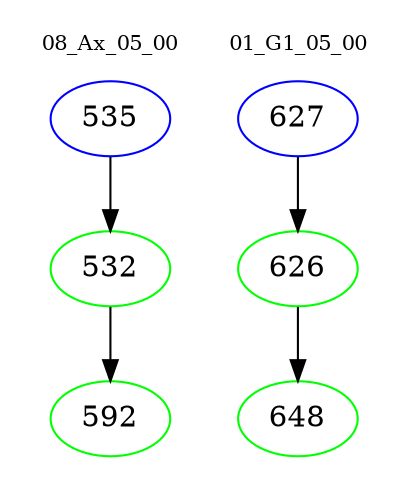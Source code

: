 digraph{
subgraph cluster_0 {
color = white
label = "08_Ax_05_00";
fontsize=10;
T0_535 [label="535", color="blue"]
T0_535 -> T0_532 [color="black"]
T0_532 [label="532", color="green"]
T0_532 -> T0_592 [color="black"]
T0_592 [label="592", color="green"]
}
subgraph cluster_1 {
color = white
label = "01_G1_05_00";
fontsize=10;
T1_627 [label="627", color="blue"]
T1_627 -> T1_626 [color="black"]
T1_626 [label="626", color="green"]
T1_626 -> T1_648 [color="black"]
T1_648 [label="648", color="green"]
}
}
